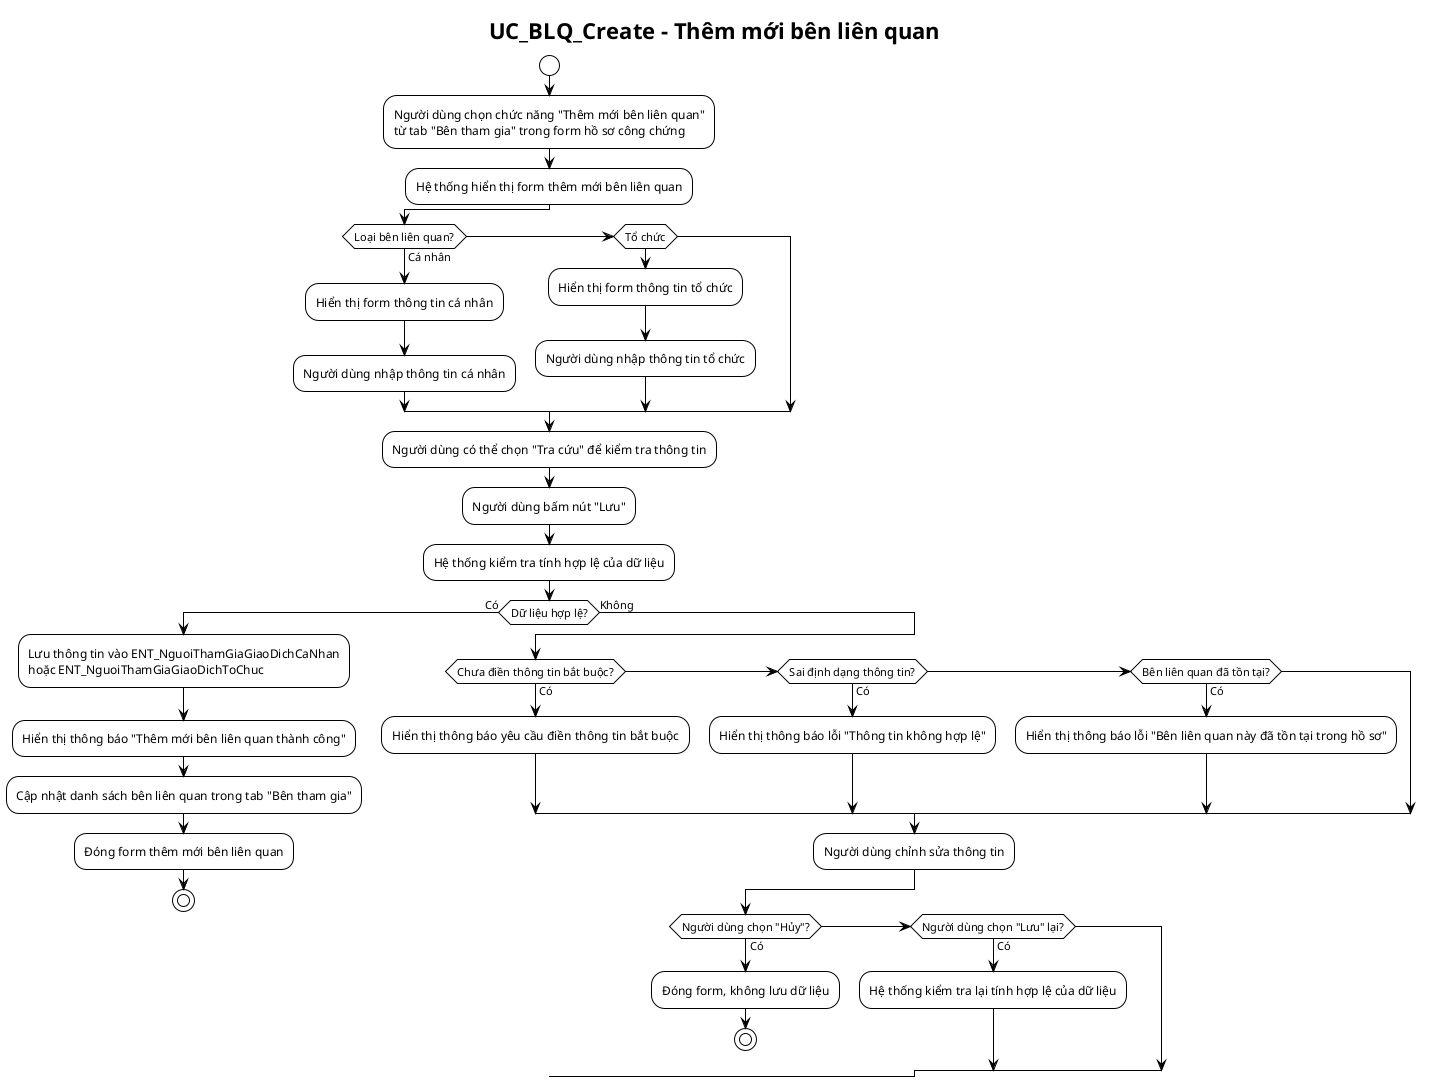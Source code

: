 @startuml AddRelatedPartyActivityDiagram
!theme plain
title UC_BLQ_Create - Thêm mới bên liên quan

start
:Người dùng chọn chức năng "Thêm mới bên liên quan"
từ tab "Bên tham gia" trong form hồ sơ công chứng;
:Hệ thống hiển thị form thêm mới bên liên quan;

if (Loại bên liên quan?) then (Cá nhân)
  :Hiển thị form thông tin cá nhân;
  :Người dùng nhập thông tin cá nhân;
elseif (Tổ chức)
  :Hiển thị form thông tin tổ chức;
  :Người dùng nhập thông tin tổ chức;
endif

:Người dùng có thể chọn "Tra cứu" để kiểm tra thông tin;
:Người dùng bấm nút "Lưu";

:Hệ thống kiểm tra tính hợp lệ của dữ liệu;

if (Dữ liệu hợp lệ?) then (Có)
  :Lưu thông tin vào ENT_NguoiThamGiaGiaoDichCaNhan
  hoặc ENT_NguoiThamGiaGiaoDichToChuc;
  :Hiển thị thông báo "Thêm mới bên liên quan thành công";
  :Cập nhật danh sách bên liên quan trong tab "Bên tham gia";
  :Đóng form thêm mới bên liên quan;
  stop
else (Không)
  if (Chưa điền thông tin bắt buộc?) then (Có)
    :Hiển thị thông báo yêu cầu điền thông tin bắt buộc;
  elseif (Sai định dạng thông tin?) then (Có)
    :Hiển thị thông báo lỗi "Thông tin không hợp lệ";
  elseif (Bên liên quan đã tồn tại?) then (Có)
    :Hiển thị thông báo lỗi "Bên liên quan này đã tồn tại trong hồ sơ";
  endif
  :Người dùng chỉnh sửa thông tin;
  if (Người dùng chọn "Hủy"?) then (Có)
    :Đóng form, không lưu dữ liệu;
    stop
  elseif (Người dùng chọn "Lưu" lại?) then (Có)
    :Hệ thống kiểm tra lại tính hợp lệ của dữ liệu;
  endif
endif

@enduml